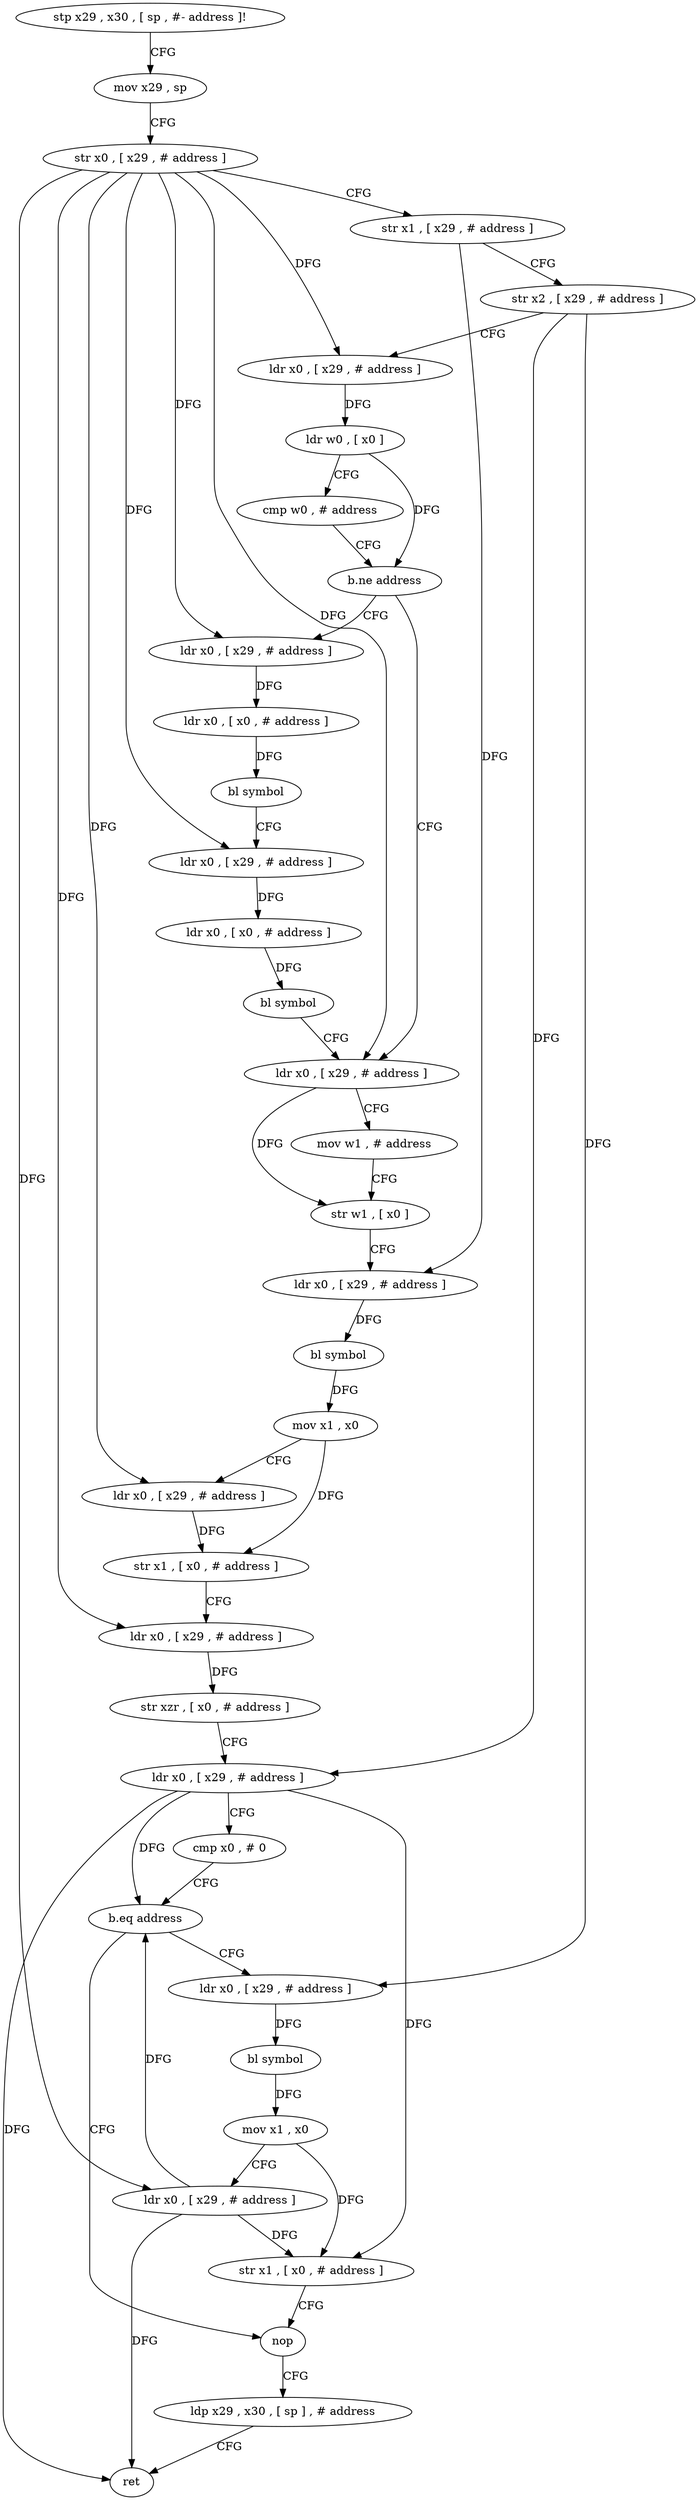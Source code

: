 digraph "func" {
"137012" [label = "stp x29 , x30 , [ sp , #- address ]!" ]
"137016" [label = "mov x29 , sp" ]
"137020" [label = "str x0 , [ x29 , # address ]" ]
"137024" [label = "str x1 , [ x29 , # address ]" ]
"137028" [label = "str x2 , [ x29 , # address ]" ]
"137032" [label = "ldr x0 , [ x29 , # address ]" ]
"137036" [label = "ldr w0 , [ x0 ]" ]
"137040" [label = "cmp w0 , # address" ]
"137044" [label = "b.ne address" ]
"137072" [label = "ldr x0 , [ x29 , # address ]" ]
"137048" [label = "ldr x0 , [ x29 , # address ]" ]
"137076" [label = "mov w1 , # address" ]
"137080" [label = "str w1 , [ x0 ]" ]
"137084" [label = "ldr x0 , [ x29 , # address ]" ]
"137088" [label = "bl symbol" ]
"137092" [label = "mov x1 , x0" ]
"137096" [label = "ldr x0 , [ x29 , # address ]" ]
"137100" [label = "str x1 , [ x0 , # address ]" ]
"137104" [label = "ldr x0 , [ x29 , # address ]" ]
"137108" [label = "str xzr , [ x0 , # address ]" ]
"137112" [label = "ldr x0 , [ x29 , # address ]" ]
"137116" [label = "cmp x0 , # 0" ]
"137120" [label = "b.eq address" ]
"137144" [label = "nop" ]
"137124" [label = "ldr x0 , [ x29 , # address ]" ]
"137052" [label = "ldr x0 , [ x0 , # address ]" ]
"137056" [label = "bl symbol" ]
"137060" [label = "ldr x0 , [ x29 , # address ]" ]
"137064" [label = "ldr x0 , [ x0 , # address ]" ]
"137068" [label = "bl symbol" ]
"137148" [label = "ldp x29 , x30 , [ sp ] , # address" ]
"137152" [label = "ret" ]
"137128" [label = "bl symbol" ]
"137132" [label = "mov x1 , x0" ]
"137136" [label = "ldr x0 , [ x29 , # address ]" ]
"137140" [label = "str x1 , [ x0 , # address ]" ]
"137012" -> "137016" [ label = "CFG" ]
"137016" -> "137020" [ label = "CFG" ]
"137020" -> "137024" [ label = "CFG" ]
"137020" -> "137032" [ label = "DFG" ]
"137020" -> "137072" [ label = "DFG" ]
"137020" -> "137096" [ label = "DFG" ]
"137020" -> "137104" [ label = "DFG" ]
"137020" -> "137048" [ label = "DFG" ]
"137020" -> "137060" [ label = "DFG" ]
"137020" -> "137136" [ label = "DFG" ]
"137024" -> "137028" [ label = "CFG" ]
"137024" -> "137084" [ label = "DFG" ]
"137028" -> "137032" [ label = "CFG" ]
"137028" -> "137112" [ label = "DFG" ]
"137028" -> "137124" [ label = "DFG" ]
"137032" -> "137036" [ label = "DFG" ]
"137036" -> "137040" [ label = "CFG" ]
"137036" -> "137044" [ label = "DFG" ]
"137040" -> "137044" [ label = "CFG" ]
"137044" -> "137072" [ label = "CFG" ]
"137044" -> "137048" [ label = "CFG" ]
"137072" -> "137076" [ label = "CFG" ]
"137072" -> "137080" [ label = "DFG" ]
"137048" -> "137052" [ label = "DFG" ]
"137076" -> "137080" [ label = "CFG" ]
"137080" -> "137084" [ label = "CFG" ]
"137084" -> "137088" [ label = "DFG" ]
"137088" -> "137092" [ label = "DFG" ]
"137092" -> "137096" [ label = "CFG" ]
"137092" -> "137100" [ label = "DFG" ]
"137096" -> "137100" [ label = "DFG" ]
"137100" -> "137104" [ label = "CFG" ]
"137104" -> "137108" [ label = "DFG" ]
"137108" -> "137112" [ label = "CFG" ]
"137112" -> "137116" [ label = "CFG" ]
"137112" -> "137120" [ label = "DFG" ]
"137112" -> "137152" [ label = "DFG" ]
"137112" -> "137140" [ label = "DFG" ]
"137116" -> "137120" [ label = "CFG" ]
"137120" -> "137144" [ label = "CFG" ]
"137120" -> "137124" [ label = "CFG" ]
"137144" -> "137148" [ label = "CFG" ]
"137124" -> "137128" [ label = "DFG" ]
"137052" -> "137056" [ label = "DFG" ]
"137056" -> "137060" [ label = "CFG" ]
"137060" -> "137064" [ label = "DFG" ]
"137064" -> "137068" [ label = "DFG" ]
"137068" -> "137072" [ label = "CFG" ]
"137148" -> "137152" [ label = "CFG" ]
"137128" -> "137132" [ label = "DFG" ]
"137132" -> "137136" [ label = "CFG" ]
"137132" -> "137140" [ label = "DFG" ]
"137136" -> "137140" [ label = "DFG" ]
"137136" -> "137120" [ label = "DFG" ]
"137136" -> "137152" [ label = "DFG" ]
"137140" -> "137144" [ label = "CFG" ]
}
